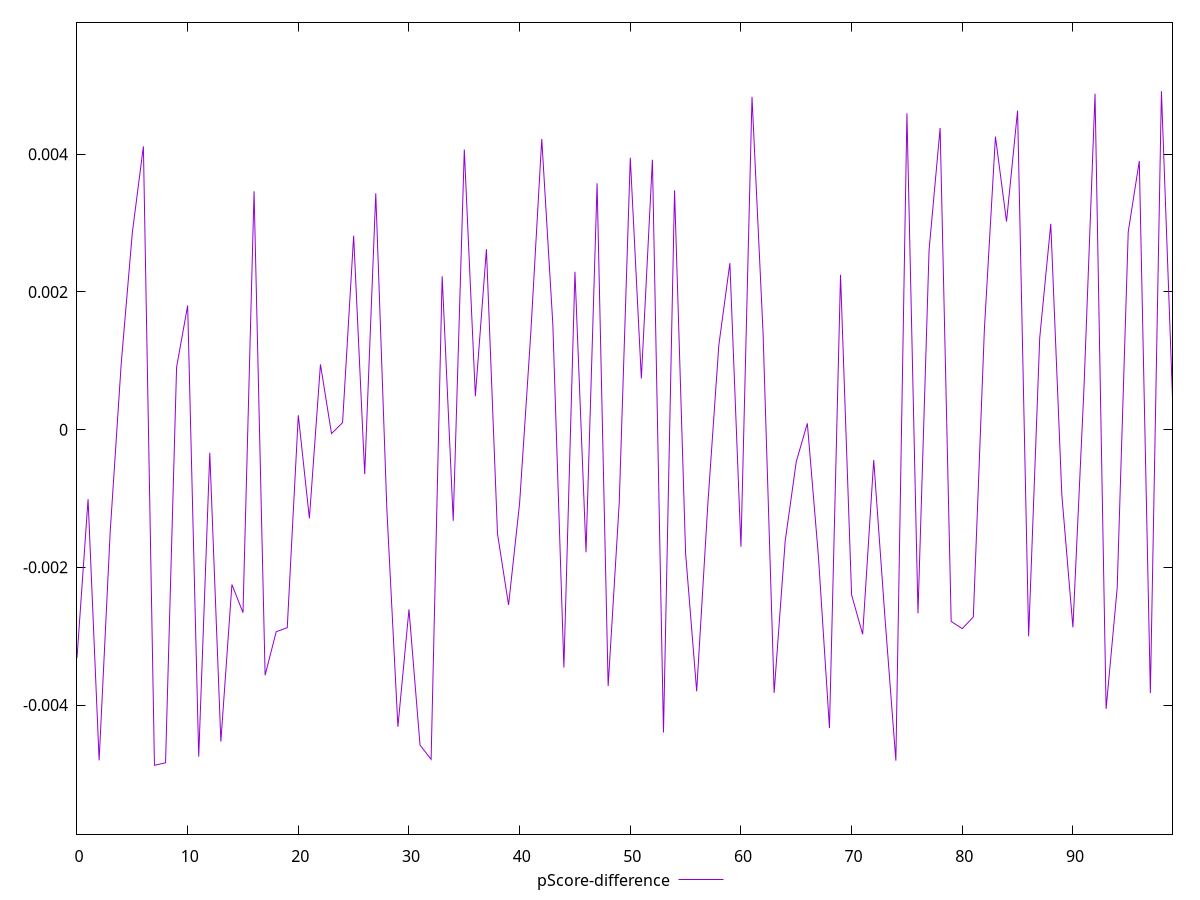 reset

$pScoreDifference <<EOF
0 -0.0033142238890735976
1 -0.0010104892754038142
2 -0.004802691284334304
3 -0.0014826339175301184
4 0.000968642085509841
5 0.002861207596684734
6 0.0041143095219007275
7 -0.004875161737214251
8 -0.004838945027017649
9 0.0009073566923335497
10 0.0018027959559286932
11 -0.00474856585446759
12 -0.0003347778639735677
13 -0.0045303337152902134
14 -0.002249376312218443
15 -0.0026586028466693
16 0.00346262530235969
17 -0.0035666668655653933
18 -0.0029352937265597623
19 -0.0028764150547208045
20 0.00020907763043631622
21 -0.0012886027864871252
22 0.0009480463678575024
23 -0.00005715938555705957
24 0.00010213075910675551
25 0.0028161100469768496
26 -0.0006460102598675466
27 0.0034324652330181005
28 -0.0011516478839227462
29 -0.00431571781730089
30 -0.002611036901865982
31 -0.004582831453571634
32 -0.004788792690915034
33 0.0022280357461217926
34 -0.001323477723012334
35 0.00406808573922679
36 0.0004855051036193325
37 0.002621168355471548
38 -0.0015127452668152186
39 -0.002545949731912911
40 -0.0010650549989459357
41 0.001378994836837677
42 0.0042218415803962905
43 0.0015348277465550009
44 -0.0034549955280678835
45 0.0022930875403049944
46 -0.0017803899258077571
47 0.003578981790525848
48 -0.003723514347000134
49 -0.0010667498669186815
50 0.003949688618205438
51 0.0007423667101769116
52 0.003920250332488717
53 -0.004399409593135173
54 0.0034763667118576924
55 -0.0018004737936907489
56 -0.0038000455346118844
57 -0.001102312853298204
58 0.0012244279158737381
59 0.0024180945061670345
60 -0.001700952290693225
61 0.004834526609709788
62 0.0014006937598401992
63 -0.0038227051539128087
64 -0.0016172423903960675
65 -0.0004649854047364954
66 0.00009127761580385307
67 -0.0018363241297251198
68 -0.00433367803586121
69 0.002249134734757352
70 -0.002399299867557936
71 -0.002972665289571075
72 -0.00044266116213681483
73 -0.00269773609042534
74 -0.004808021939899876
75 0.0045947315167115255
76 -0.0026665221102483705
77 0.002602399992598592
78 0.004382386567473695
79 -0.002786316723287552
80 -0.002890177878606792
81 -0.00272072908536114
82 0.00145590545321711
83 0.00425578183884423
84 0.003022514274244381
85 0.004634331114027557
86 -0.0030024360940584804
87 0.0013316755494865995
88 0.0029895206243575334
89 -0.0009494796710672881
90 -0.0028715552551736856
91 0.0006039722959587657
92 0.004878916213269191
93 -0.004056629217312313
94 -0.0023041833293460656
95 0.0028743670110186192
96 0.003901421687396711
97 -0.0038258431843455343
98 0.0049169106384717165
99 0.0004637187182749414
EOF

set key outside below
set xrange [0:99]
set yrange [-0.005875161737214251:0.0059169106384717165]
set trange [-0.005875161737214251:0.0059169106384717165]
set terminal svg size 640, 500 enhanced background rgb 'white'
set output "report_00018_2021-02-10T15-25-16.877Z/speed-index/samples/pages/pScore-difference/values.svg"

plot $pScoreDifference title "pScore-difference" with line

reset

